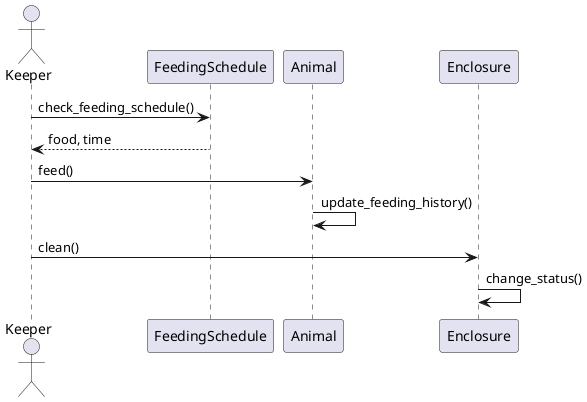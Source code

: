 @startuml
actor Keeper
participant "FeedingSchedule" as Schedule
participant "Animal"
participant "Enclosure"

' Feeding
Keeper -> Schedule : check_feeding_schedule()
Schedule --> Keeper : food, time

Keeper -> Animal : feed()
Animal -> Animal : update_feeding_history()

' Cleaning
Keeper -> Enclosure : clean()
Enclosure -> Enclosure : change_status()
@enduml
